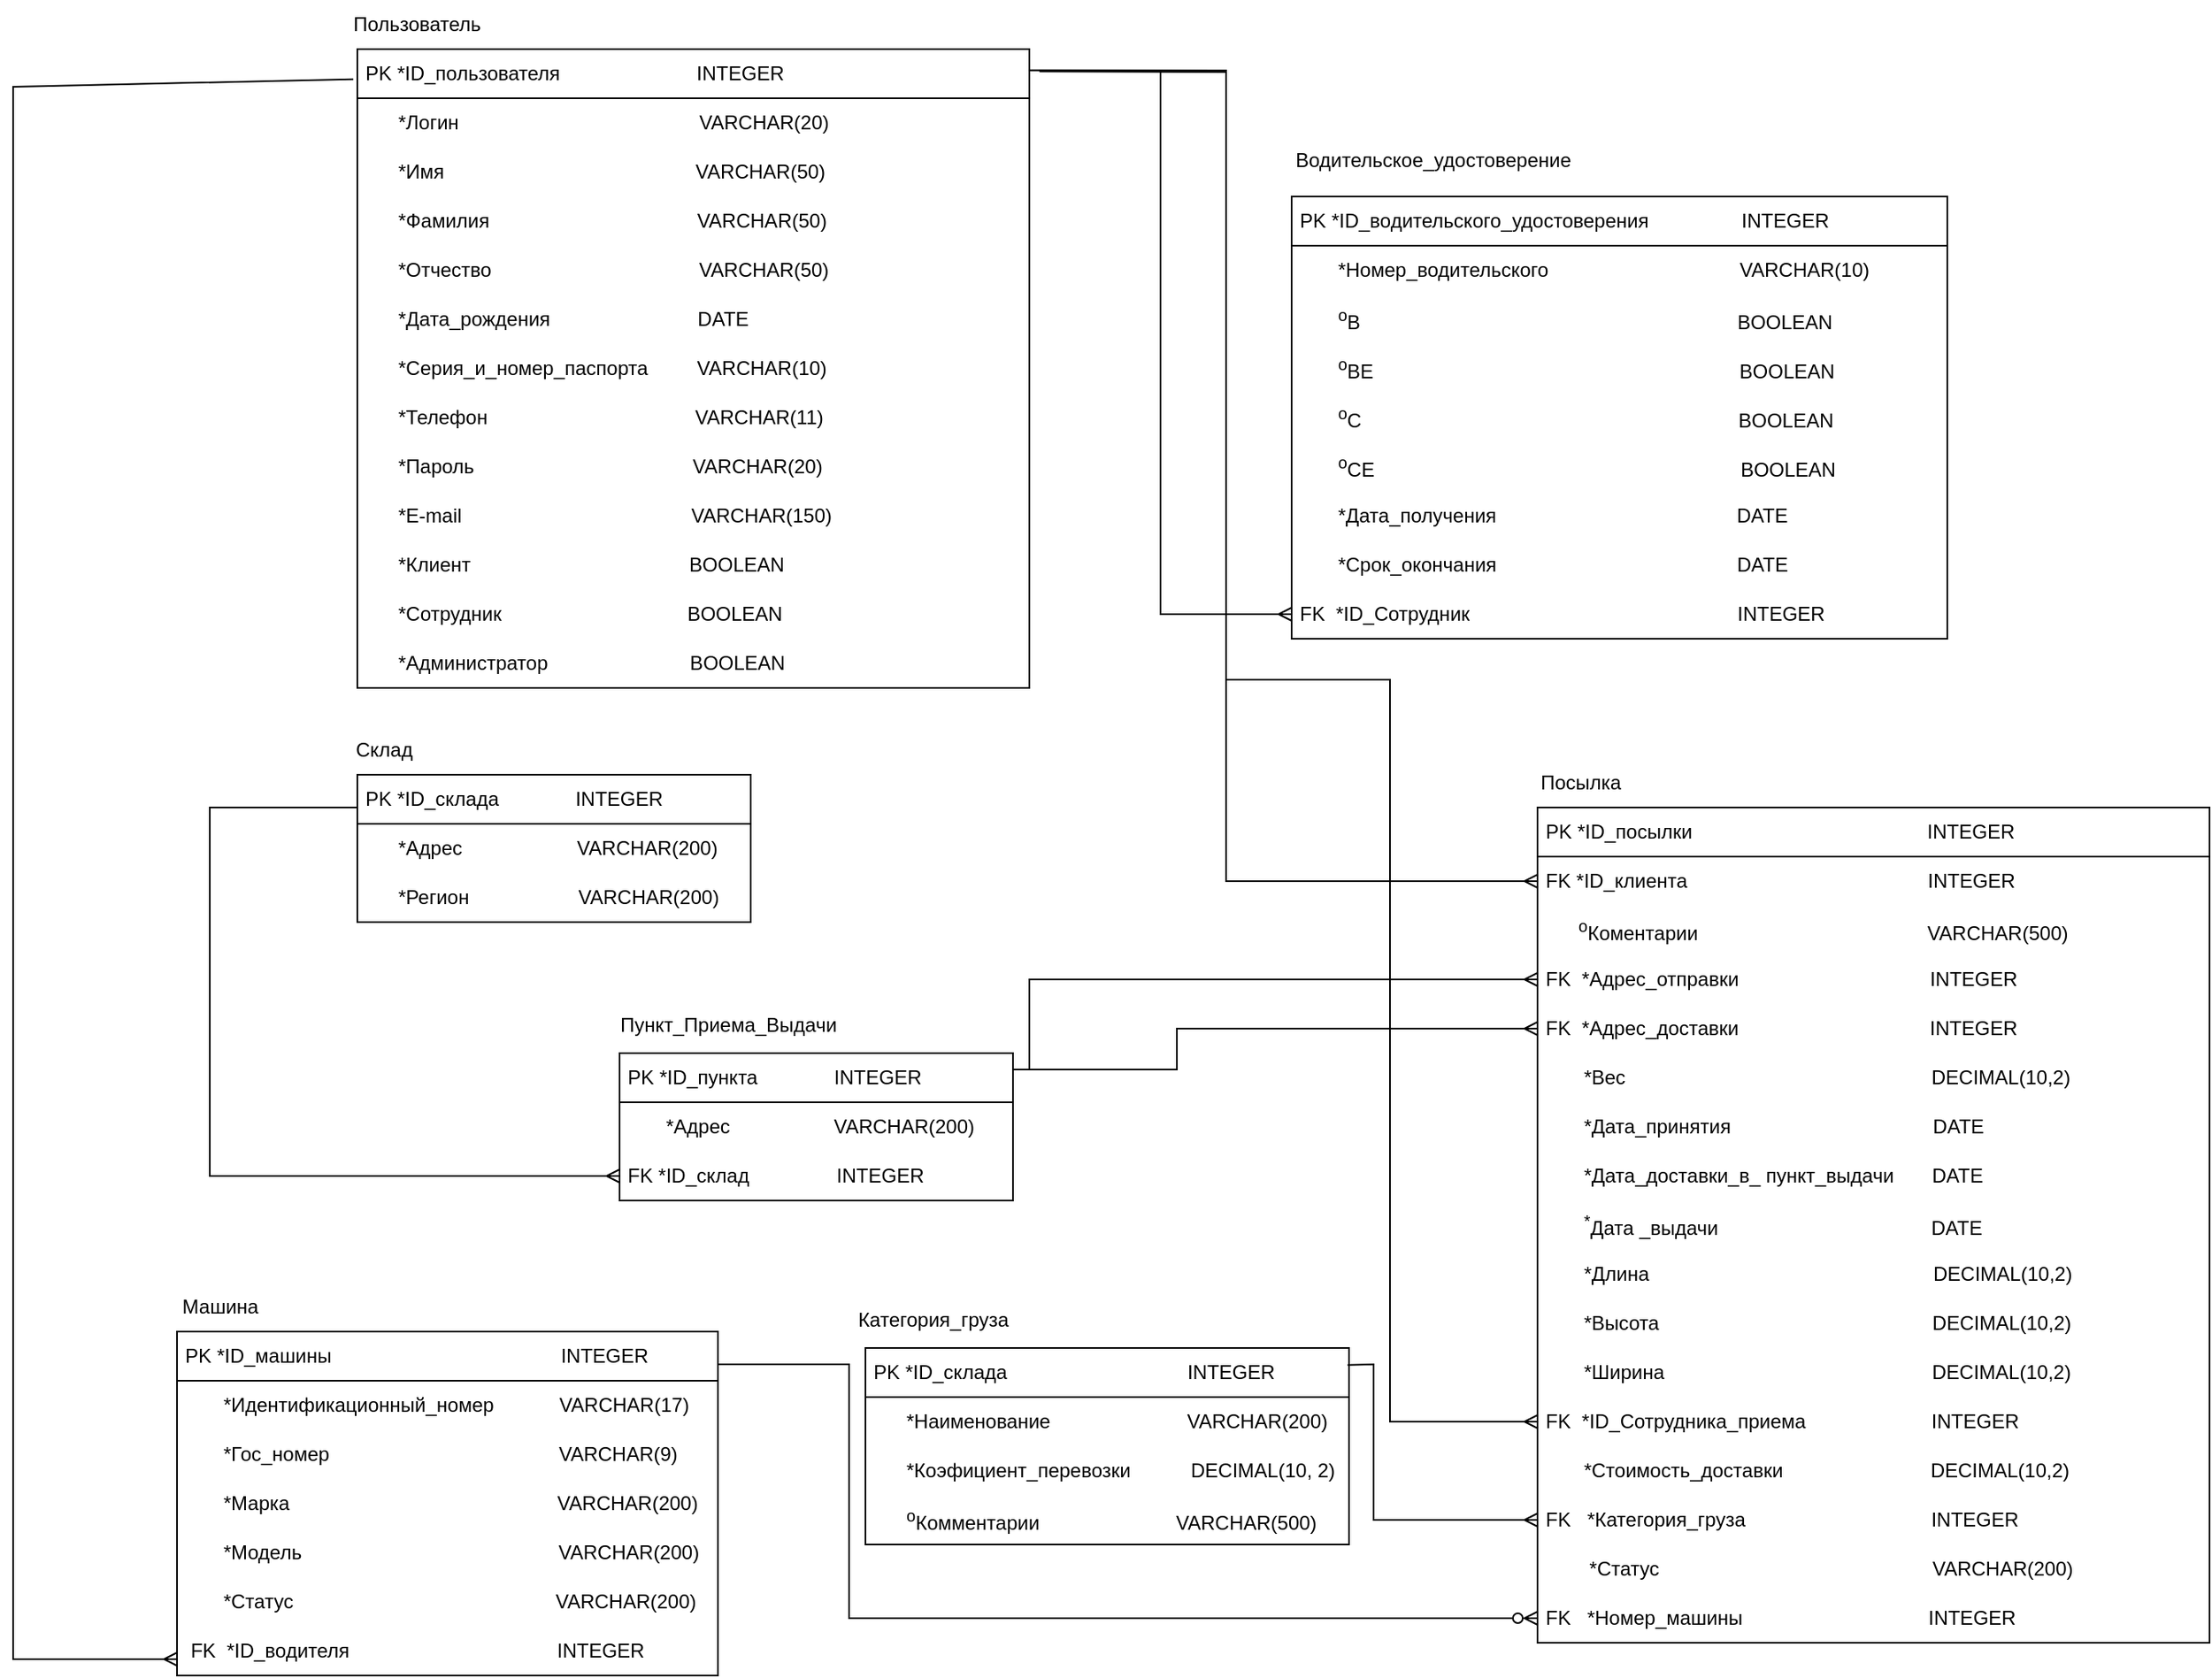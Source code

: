<mxfile version="22.1.2" type="device">
  <diagram name="Page-1" id="1622d65d-c77d-c4b6-e0e7-3c11208c8684">
    <mxGraphModel dx="3378.5" dy="1461" grid="1" gridSize="10" guides="1" tooltips="1" connect="1" arrows="1" fold="1" page="1" pageScale="1.5" pageWidth="1169" pageHeight="826" background="none" math="0" shadow="0">
      <root>
        <mxCell id="0" style=";html=1;" />
        <mxCell id="1" style=";html=1;" parent="0" />
        <mxCell id="q_EN85wIAn1KECgn98tv-4" value="PK *ID_пользователя&amp;nbsp; &amp;nbsp; &amp;nbsp; &amp;nbsp; &amp;nbsp; &amp;nbsp; &amp;nbsp; &amp;nbsp; &amp;nbsp; &amp;nbsp; &amp;nbsp; &amp;nbsp; &amp;nbsp;INTEGER" style="swimlane;fontStyle=0;childLayout=stackLayout;horizontal=1;startSize=30;horizontalStack=0;resizeParent=1;resizeParentMax=0;resizeLast=0;collapsible=1;marginBottom=0;whiteSpace=wrap;html=1;align=left;spacingLeft=3;" parent="1" vertex="1">
          <mxGeometry x="-1310" y="417" width="410" height="390" as="geometry" />
        </mxCell>
        <mxCell id="q_EN85wIAn1KECgn98tv-5" value="&amp;nbsp; &amp;nbsp; &amp;nbsp; *Логин&amp;nbsp; &amp;nbsp; &amp;nbsp; &amp;nbsp; &amp;nbsp; &amp;nbsp; &amp;nbsp; &amp;nbsp; &amp;nbsp; &amp;nbsp; &amp;nbsp; &amp;nbsp; &amp;nbsp; &amp;nbsp; &amp;nbsp; &amp;nbsp; &amp;nbsp; &amp;nbsp; &amp;nbsp; &amp;nbsp; &amp;nbsp; &amp;nbsp; VARCHAR(20)" style="text;strokeColor=none;fillColor=none;align=left;verticalAlign=middle;spacingLeft=3;spacingRight=4;overflow=hidden;points=[[0,0.5],[1,0.5]];portConstraint=eastwest;rotatable=0;whiteSpace=wrap;html=1;" parent="q_EN85wIAn1KECgn98tv-4" vertex="1">
          <mxGeometry y="30" width="410" height="30" as="geometry" />
        </mxCell>
        <mxCell id="q_EN85wIAn1KECgn98tv-78" value="&amp;nbsp; &amp;nbsp; &amp;nbsp; *Имя&amp;nbsp; &amp;nbsp; &amp;nbsp; &amp;nbsp; &amp;nbsp; &amp;nbsp; &amp;nbsp; &amp;nbsp; &amp;nbsp; &amp;nbsp; &amp;nbsp; &amp;nbsp; &amp;nbsp; &amp;nbsp; &amp;nbsp; &amp;nbsp; &amp;nbsp; &amp;nbsp; &amp;nbsp; &amp;nbsp; &amp;nbsp; &amp;nbsp; &amp;nbsp; VARCHAR(50)" style="text;strokeColor=none;fillColor=none;align=left;verticalAlign=middle;spacingLeft=3;spacingRight=4;overflow=hidden;points=[[0,0.5],[1,0.5]];portConstraint=eastwest;rotatable=0;whiteSpace=wrap;html=1;" parent="q_EN85wIAn1KECgn98tv-4" vertex="1">
          <mxGeometry y="60" width="410" height="30" as="geometry" />
        </mxCell>
        <mxCell id="q_EN85wIAn1KECgn98tv-7" value="&amp;nbsp; &amp;nbsp; &amp;nbsp; *Фамилия&amp;nbsp; &amp;nbsp; &amp;nbsp; &amp;nbsp; &amp;nbsp; &amp;nbsp; &amp;nbsp; &amp;nbsp; &amp;nbsp; &amp;nbsp; &amp;nbsp; &amp;nbsp; &amp;nbsp; &amp;nbsp; &amp;nbsp; &amp;nbsp; &amp;nbsp; &amp;nbsp; &amp;nbsp; VARCHAR(50)" style="text;strokeColor=none;fillColor=none;align=left;verticalAlign=middle;spacingLeft=3;spacingRight=4;overflow=hidden;points=[[0,0.5],[1,0.5]];portConstraint=eastwest;rotatable=0;whiteSpace=wrap;html=1;" parent="q_EN85wIAn1KECgn98tv-4" vertex="1">
          <mxGeometry y="90" width="410" height="30" as="geometry" />
        </mxCell>
        <mxCell id="q_EN85wIAn1KECgn98tv-8" value="&amp;nbsp; &amp;nbsp; &amp;nbsp; *Отчество&amp;nbsp; &amp;nbsp; &amp;nbsp; &amp;nbsp; &amp;nbsp; &amp;nbsp; &amp;nbsp; &amp;nbsp; &amp;nbsp; &amp;nbsp; &amp;nbsp; &amp;nbsp; &amp;nbsp; &amp;nbsp; &amp;nbsp; &amp;nbsp; &amp;nbsp; &amp;nbsp; &amp;nbsp; VARCHAR(50)" style="text;strokeColor=none;fillColor=none;align=left;verticalAlign=middle;spacingLeft=3;spacingRight=4;overflow=hidden;points=[[0,0.5],[1,0.5]];portConstraint=eastwest;rotatable=0;whiteSpace=wrap;html=1;" parent="q_EN85wIAn1KECgn98tv-4" vertex="1">
          <mxGeometry y="120" width="410" height="30" as="geometry" />
        </mxCell>
        <mxCell id="q_EN85wIAn1KECgn98tv-9" value="&amp;nbsp; &amp;nbsp; &amp;nbsp; *Дата_рождения&amp;nbsp; &amp;nbsp; &amp;nbsp; &amp;nbsp; &amp;nbsp; &amp;nbsp; &amp;nbsp; &amp;nbsp; &amp;nbsp; &amp;nbsp; &amp;nbsp; &amp;nbsp; &amp;nbsp; &amp;nbsp;DATE" style="text;strokeColor=none;fillColor=none;align=left;verticalAlign=middle;spacingLeft=3;spacingRight=4;overflow=hidden;points=[[0,0.5],[1,0.5]];portConstraint=eastwest;rotatable=0;whiteSpace=wrap;html=1;" parent="q_EN85wIAn1KECgn98tv-4" vertex="1">
          <mxGeometry y="150" width="410" height="30" as="geometry" />
        </mxCell>
        <mxCell id="q_EN85wIAn1KECgn98tv-10" value="&amp;nbsp; &amp;nbsp; &amp;nbsp; *Серия_и_номер_паспорта&amp;nbsp; &amp;nbsp; &amp;nbsp; &amp;nbsp; &amp;nbsp;VARCHAR(10)" style="text;strokeColor=none;fillColor=none;align=left;verticalAlign=middle;spacingLeft=3;spacingRight=4;overflow=hidden;points=[[0,0.5],[1,0.5]];portConstraint=eastwest;rotatable=0;whiteSpace=wrap;html=1;" parent="q_EN85wIAn1KECgn98tv-4" vertex="1">
          <mxGeometry y="180" width="410" height="30" as="geometry" />
        </mxCell>
        <mxCell id="q_EN85wIAn1KECgn98tv-11" value="&amp;nbsp; &amp;nbsp; &amp;nbsp; *Телефон&amp;nbsp; &amp;nbsp; &amp;nbsp; &amp;nbsp; &amp;nbsp; &amp;nbsp; &amp;nbsp; &amp;nbsp; &amp;nbsp; &amp;nbsp; &amp;nbsp; &amp;nbsp; &amp;nbsp; &amp;nbsp; &amp;nbsp; &amp;nbsp; &amp;nbsp; &amp;nbsp; &amp;nbsp; VARCHAR(11)" style="text;strokeColor=none;fillColor=none;align=left;verticalAlign=middle;spacingLeft=3;spacingRight=4;overflow=hidden;points=[[0,0.5],[1,0.5]];portConstraint=eastwest;rotatable=0;whiteSpace=wrap;html=1;" parent="q_EN85wIAn1KECgn98tv-4" vertex="1">
          <mxGeometry y="210" width="410" height="30" as="geometry" />
        </mxCell>
        <mxCell id="q_EN85wIAn1KECgn98tv-79" value="&amp;nbsp; &amp;nbsp; &amp;nbsp; *Пароль&amp;nbsp; &amp;nbsp; &amp;nbsp; &amp;nbsp; &amp;nbsp; &amp;nbsp; &amp;nbsp; &amp;nbsp; &amp;nbsp; &amp;nbsp; &amp;nbsp; &amp;nbsp; &amp;nbsp; &amp;nbsp; &amp;nbsp; &amp;nbsp; &amp;nbsp; &amp;nbsp; &amp;nbsp; &amp;nbsp; VARCHAR(20&lt;span style=&quot;background-color: initial;&quot;&gt;)&lt;/span&gt;" style="text;strokeColor=none;fillColor=none;align=left;verticalAlign=middle;spacingLeft=3;spacingRight=4;overflow=hidden;points=[[0,0.5],[1,0.5]];portConstraint=eastwest;rotatable=0;whiteSpace=wrap;html=1;" parent="q_EN85wIAn1KECgn98tv-4" vertex="1">
          <mxGeometry y="240" width="410" height="30" as="geometry" />
        </mxCell>
        <mxCell id="q_EN85wIAn1KECgn98tv-80" value="&amp;nbsp; &amp;nbsp; &amp;nbsp; *E-mail&amp;nbsp; &amp;nbsp; &amp;nbsp; &amp;nbsp; &amp;nbsp; &amp;nbsp; &amp;nbsp; &amp;nbsp; &amp;nbsp; &amp;nbsp; &amp;nbsp; &amp;nbsp; &amp;nbsp; &amp;nbsp; &amp;nbsp; &amp;nbsp; &amp;nbsp; &amp;nbsp; &amp;nbsp; &amp;nbsp; &amp;nbsp; VARCHAR(150&lt;span style=&quot;background-color: initial;&quot;&gt;)&lt;/span&gt;" style="text;strokeColor=none;fillColor=none;align=left;verticalAlign=middle;spacingLeft=3;spacingRight=4;overflow=hidden;points=[[0,0.5],[1,0.5]];portConstraint=eastwest;rotatable=0;whiteSpace=wrap;html=1;" parent="q_EN85wIAn1KECgn98tv-4" vertex="1">
          <mxGeometry y="270" width="410" height="30" as="geometry" />
        </mxCell>
        <mxCell id="q_EN85wIAn1KECgn98tv-81" value="&amp;nbsp; &amp;nbsp; &amp;nbsp; *Клиент&amp;nbsp; &amp;nbsp; &amp;nbsp; &amp;nbsp; &amp;nbsp; &amp;nbsp; &amp;nbsp; &amp;nbsp; &amp;nbsp; &amp;nbsp; &amp;nbsp; &amp;nbsp; &amp;nbsp; &amp;nbsp; &amp;nbsp; &amp;nbsp; &amp;nbsp; &amp;nbsp; &amp;nbsp; &amp;nbsp; BOOLEAN" style="text;strokeColor=none;fillColor=none;align=left;verticalAlign=middle;spacingLeft=3;spacingRight=4;overflow=hidden;points=[[0,0.5],[1,0.5]];portConstraint=eastwest;rotatable=0;whiteSpace=wrap;html=1;" parent="q_EN85wIAn1KECgn98tv-4" vertex="1">
          <mxGeometry y="300" width="410" height="30" as="geometry" />
        </mxCell>
        <mxCell id="q_EN85wIAn1KECgn98tv-82" value="&amp;nbsp; &amp;nbsp; &amp;nbsp; *Сотрудник&amp;nbsp; &amp;nbsp; &amp;nbsp; &amp;nbsp; &amp;nbsp; &amp;nbsp; &amp;nbsp; &amp;nbsp; &amp;nbsp; &amp;nbsp; &amp;nbsp; &amp;nbsp; &amp;nbsp; &amp;nbsp; &amp;nbsp; &amp;nbsp; &amp;nbsp; BOOLEAN" style="text;strokeColor=none;fillColor=none;align=left;verticalAlign=middle;spacingLeft=3;spacingRight=4;overflow=hidden;points=[[0,0.5],[1,0.5]];portConstraint=eastwest;rotatable=0;whiteSpace=wrap;html=1;" parent="q_EN85wIAn1KECgn98tv-4" vertex="1">
          <mxGeometry y="330" width="410" height="30" as="geometry" />
        </mxCell>
        <mxCell id="q_EN85wIAn1KECgn98tv-84" value="&amp;nbsp; &amp;nbsp; &amp;nbsp; *Администратор&amp;nbsp; &amp;nbsp; &amp;nbsp; &amp;nbsp; &amp;nbsp; &amp;nbsp; &amp;nbsp; &amp;nbsp; &amp;nbsp; &amp;nbsp; &amp;nbsp; &amp;nbsp; &amp;nbsp; BOOLEAN" style="text;strokeColor=none;fillColor=none;align=left;verticalAlign=middle;spacingLeft=3;spacingRight=4;overflow=hidden;points=[[0,0.5],[1,0.5]];portConstraint=eastwest;rotatable=0;whiteSpace=wrap;html=1;" parent="q_EN85wIAn1KECgn98tv-4" vertex="1">
          <mxGeometry y="360" width="410" height="30" as="geometry" />
        </mxCell>
        <mxCell id="q_EN85wIAn1KECgn98tv-6" value="Пользователь" style="text;html=1;strokeColor=none;fillColor=none;align=center;verticalAlign=middle;whiteSpace=wrap;rounded=0;spacingLeft=3;" parent="1" vertex="1">
          <mxGeometry x="-1310" y="387" width="70" height="30" as="geometry" />
        </mxCell>
        <mxCell id="q_EN85wIAn1KECgn98tv-13" value="PK *ID_посылки&amp;nbsp; &amp;nbsp; &amp;nbsp; &amp;nbsp; &amp;nbsp; &amp;nbsp; &amp;nbsp; &amp;nbsp; &amp;nbsp; &amp;nbsp; &amp;nbsp; &amp;nbsp; &amp;nbsp; &amp;nbsp; &amp;nbsp; &amp;nbsp; &amp;nbsp; &amp;nbsp; &amp;nbsp; &amp;nbsp; &amp;nbsp; &amp;nbsp;INTEGER" style="swimlane;fontStyle=0;childLayout=stackLayout;horizontal=1;startSize=30;horizontalStack=0;resizeParent=1;resizeParentMax=0;resizeLast=0;collapsible=1;marginBottom=0;whiteSpace=wrap;html=1;align=left;spacingLeft=3;" parent="1" vertex="1">
          <mxGeometry x="-590" y="880" width="410" height="510" as="geometry" />
        </mxCell>
        <mxCell id="q_EN85wIAn1KECgn98tv-14" value="FK&amp;nbsp;*ID_клиента&amp;nbsp; &amp;nbsp; &amp;nbsp; &amp;nbsp; &amp;nbsp; &amp;nbsp; &amp;nbsp; &amp;nbsp; &amp;nbsp; &amp;nbsp; &amp;nbsp; &amp;nbsp; &amp;nbsp; &amp;nbsp; &amp;nbsp; &amp;nbsp; &amp;nbsp; &amp;nbsp; &amp;nbsp; &amp;nbsp; &amp;nbsp; &amp;nbsp; INTEGER" style="text;strokeColor=none;fillColor=none;align=left;verticalAlign=middle;spacingLeft=3;spacingRight=4;overflow=hidden;points=[[0,0.5],[1,0.5]];portConstraint=eastwest;rotatable=0;whiteSpace=wrap;html=1;" parent="q_EN85wIAn1KECgn98tv-13" vertex="1">
          <mxGeometry y="30" width="410" height="30" as="geometry" />
        </mxCell>
        <mxCell id="q_EN85wIAn1KECgn98tv-15" value="&amp;nbsp; &amp;nbsp; &amp;nbsp; &lt;sup&gt;o&lt;/sup&gt;Коментарии&amp;nbsp; &amp;nbsp; &amp;nbsp; &amp;nbsp; &amp;nbsp; &amp;nbsp; &amp;nbsp; &amp;nbsp; &amp;nbsp; &amp;nbsp; &amp;nbsp; &amp;nbsp; &amp;nbsp; &amp;nbsp; &amp;nbsp; &amp;nbsp; &amp;nbsp; &amp;nbsp; &amp;nbsp; &amp;nbsp; &amp;nbsp; VARCHAR(500)" style="text;strokeColor=none;fillColor=none;align=left;verticalAlign=middle;spacingLeft=3;spacingRight=4;overflow=hidden;points=[[0,0.5],[1,0.5]];portConstraint=eastwest;rotatable=0;whiteSpace=wrap;html=1;" parent="q_EN85wIAn1KECgn98tv-13" vertex="1">
          <mxGeometry y="60" width="410" height="30" as="geometry" />
        </mxCell>
        <mxCell id="q_EN85wIAn1KECgn98tv-16" value="FK&amp;nbsp; *Адрес_отправки&amp;nbsp; &amp;nbsp; &amp;nbsp; &amp;nbsp; &amp;nbsp; &amp;nbsp; &amp;nbsp; &amp;nbsp; &amp;nbsp; &amp;nbsp; &amp;nbsp; &amp;nbsp; &amp;nbsp; &amp;nbsp; &amp;nbsp; &amp;nbsp; &amp;nbsp; &amp;nbsp;INTEGER" style="text;strokeColor=none;fillColor=none;align=left;verticalAlign=middle;spacingLeft=3;spacingRight=4;overflow=hidden;points=[[0,0.5],[1,0.5]];portConstraint=eastwest;rotatable=0;whiteSpace=wrap;html=1;" parent="q_EN85wIAn1KECgn98tv-13" vertex="1">
          <mxGeometry y="90" width="410" height="30" as="geometry" />
        </mxCell>
        <mxCell id="q_EN85wIAn1KECgn98tv-17" value="FK&amp;nbsp; *Адрес_доставки&amp;nbsp; &amp;nbsp; &amp;nbsp; &amp;nbsp; &amp;nbsp; &amp;nbsp; &amp;nbsp; &amp;nbsp; &amp;nbsp; &amp;nbsp; &amp;nbsp; &amp;nbsp; &amp;nbsp; &amp;nbsp; &amp;nbsp; &amp;nbsp; &amp;nbsp; &amp;nbsp;INTEGER" style="text;strokeColor=none;fillColor=none;align=left;verticalAlign=middle;spacingLeft=3;spacingRight=4;overflow=hidden;points=[[0,0.5],[1,0.5]];portConstraint=eastwest;rotatable=0;whiteSpace=wrap;html=1;" parent="q_EN85wIAn1KECgn98tv-13" vertex="1">
          <mxGeometry y="120" width="410" height="30" as="geometry" />
        </mxCell>
        <mxCell id="q_EN85wIAn1KECgn98tv-18" value="&amp;nbsp; &amp;nbsp; &amp;nbsp; &amp;nbsp;*Вес&amp;nbsp; &amp;nbsp; &amp;nbsp; &amp;nbsp; &amp;nbsp; &amp;nbsp; &amp;nbsp; &amp;nbsp; &amp;nbsp; &amp;nbsp; &amp;nbsp; &amp;nbsp; &amp;nbsp; &amp;nbsp; &amp;nbsp; &amp;nbsp; &amp;nbsp; &amp;nbsp; &amp;nbsp; &amp;nbsp; &amp;nbsp; &amp;nbsp; &amp;nbsp; &amp;nbsp; &amp;nbsp; &amp;nbsp; &amp;nbsp; &amp;nbsp; DECIMAL(10,2)" style="text;strokeColor=none;fillColor=none;align=left;verticalAlign=middle;spacingLeft=3;spacingRight=4;overflow=hidden;points=[[0,0.5],[1,0.5]];portConstraint=eastwest;rotatable=0;whiteSpace=wrap;html=1;" parent="q_EN85wIAn1KECgn98tv-13" vertex="1">
          <mxGeometry y="150" width="410" height="30" as="geometry" />
        </mxCell>
        <mxCell id="q_EN85wIAn1KECgn98tv-19" value="&amp;nbsp; &amp;nbsp; &amp;nbsp; &amp;nbsp;*Дата_принятия&amp;nbsp; &amp;nbsp; &amp;nbsp; &amp;nbsp; &amp;nbsp; &amp;nbsp; &amp;nbsp; &amp;nbsp; &amp;nbsp; &amp;nbsp; &amp;nbsp; &amp;nbsp; &amp;nbsp; &amp;nbsp; &amp;nbsp; &amp;nbsp; &amp;nbsp; &amp;nbsp; &amp;nbsp;DATE" style="text;strokeColor=none;fillColor=none;align=left;verticalAlign=middle;spacingLeft=3;spacingRight=4;overflow=hidden;points=[[0,0.5],[1,0.5]];portConstraint=eastwest;rotatable=0;whiteSpace=wrap;html=1;" parent="q_EN85wIAn1KECgn98tv-13" vertex="1">
          <mxGeometry y="180" width="410" height="30" as="geometry" />
        </mxCell>
        <mxCell id="q_EN85wIAn1KECgn98tv-20" value="&amp;nbsp; &amp;nbsp; &amp;nbsp; &amp;nbsp;*Дата_доставки_в_ пункт_выдачи&amp;nbsp; &amp;nbsp; &amp;nbsp; &amp;nbsp;DATE" style="text;strokeColor=none;fillColor=none;align=left;verticalAlign=middle;spacingLeft=3;spacingRight=4;overflow=hidden;points=[[0,0.5],[1,0.5]];portConstraint=eastwest;rotatable=0;whiteSpace=wrap;html=1;" parent="q_EN85wIAn1KECgn98tv-13" vertex="1">
          <mxGeometry y="210" width="410" height="30" as="geometry" />
        </mxCell>
        <mxCell id="q_EN85wIAn1KECgn98tv-22" value="&amp;nbsp; &amp;nbsp; &amp;nbsp; &amp;nbsp;&lt;sup&gt;*&lt;/sup&gt;Дата _выдачи&amp;nbsp; &amp;nbsp; &amp;nbsp; &amp;nbsp; &amp;nbsp; &amp;nbsp; &amp;nbsp; &amp;nbsp; &amp;nbsp; &amp;nbsp; &amp;nbsp; &amp;nbsp; &amp;nbsp; &amp;nbsp; &amp;nbsp; &amp;nbsp; &amp;nbsp; &amp;nbsp; &amp;nbsp; &amp;nbsp;DATE" style="text;strokeColor=none;fillColor=none;align=left;verticalAlign=middle;spacingLeft=3;spacingRight=4;overflow=hidden;points=[[0,0.5],[1,0.5]];portConstraint=eastwest;rotatable=0;whiteSpace=wrap;html=1;" parent="q_EN85wIAn1KECgn98tv-13" vertex="1">
          <mxGeometry y="240" width="410" height="30" as="geometry" />
        </mxCell>
        <mxCell id="q_EN85wIAn1KECgn98tv-23" value="&amp;nbsp; &amp;nbsp; &amp;nbsp; &amp;nbsp;*Длина&amp;nbsp; &amp;nbsp; &amp;nbsp; &amp;nbsp; &amp;nbsp; &amp;nbsp; &amp;nbsp; &amp;nbsp; &amp;nbsp; &amp;nbsp; &amp;nbsp; &amp;nbsp; &amp;nbsp; &amp;nbsp; &amp;nbsp; &amp;nbsp; &amp;nbsp; &amp;nbsp; &amp;nbsp; &amp;nbsp; &amp;nbsp; &amp;nbsp; &amp;nbsp; &amp;nbsp; &amp;nbsp; &amp;nbsp; DECIMAL(10,2)" style="text;strokeColor=none;fillColor=none;align=left;verticalAlign=middle;spacingLeft=3;spacingRight=4;overflow=hidden;points=[[0,0.5],[1,0.5]];portConstraint=eastwest;rotatable=0;whiteSpace=wrap;html=1;" parent="q_EN85wIAn1KECgn98tv-13" vertex="1">
          <mxGeometry y="270" width="410" height="30" as="geometry" />
        </mxCell>
        <mxCell id="q_EN85wIAn1KECgn98tv-24" value="&amp;nbsp; &amp;nbsp; &amp;nbsp; &amp;nbsp;*Высота&amp;nbsp; &amp;nbsp; &amp;nbsp; &amp;nbsp; &amp;nbsp; &amp;nbsp; &amp;nbsp; &amp;nbsp; &amp;nbsp; &amp;nbsp; &amp;nbsp; &amp;nbsp; &amp;nbsp; &amp;nbsp; &amp;nbsp; &amp;nbsp; &amp;nbsp; &amp;nbsp; &amp;nbsp; &amp;nbsp; &amp;nbsp; &amp;nbsp; &amp;nbsp; &amp;nbsp; &amp;nbsp; DECIMAL(10,2)" style="text;strokeColor=none;fillColor=none;align=left;verticalAlign=middle;spacingLeft=3;spacingRight=4;overflow=hidden;points=[[0,0.5],[1,0.5]];portConstraint=eastwest;rotatable=0;whiteSpace=wrap;html=1;" parent="q_EN85wIAn1KECgn98tv-13" vertex="1">
          <mxGeometry y="300" width="410" height="30" as="geometry" />
        </mxCell>
        <mxCell id="q_EN85wIAn1KECgn98tv-27" value="&amp;nbsp; &amp;nbsp; &amp;nbsp; &amp;nbsp;*Ширина&amp;nbsp; &amp;nbsp; &amp;nbsp; &amp;nbsp; &amp;nbsp; &amp;nbsp; &amp;nbsp; &amp;nbsp; &amp;nbsp; &amp;nbsp; &amp;nbsp; &amp;nbsp; &amp;nbsp; &amp;nbsp; &amp;nbsp; &amp;nbsp; &amp;nbsp; &amp;nbsp; &amp;nbsp; &amp;nbsp; &amp;nbsp; &amp;nbsp; &amp;nbsp; &amp;nbsp; &amp;nbsp;DECIMAL(10,2)" style="text;strokeColor=none;fillColor=none;align=left;verticalAlign=middle;spacingLeft=3;spacingRight=4;overflow=hidden;points=[[0,0.5],[1,0.5]];portConstraint=eastwest;rotatable=0;whiteSpace=wrap;html=1;" parent="q_EN85wIAn1KECgn98tv-13" vertex="1">
          <mxGeometry y="330" width="410" height="30" as="geometry" />
        </mxCell>
        <mxCell id="q_EN85wIAn1KECgn98tv-26" value="FK&amp;nbsp; *ID_Сотрудника_приема&amp;nbsp; &amp;nbsp; &amp;nbsp; &amp;nbsp; &amp;nbsp; &amp;nbsp; &amp;nbsp; &amp;nbsp; &amp;nbsp; &amp;nbsp; &amp;nbsp; &amp;nbsp;INTEGER" style="text;strokeColor=none;fillColor=none;align=left;verticalAlign=middle;spacingLeft=3;spacingRight=4;overflow=hidden;points=[[0,0.5],[1,0.5]];portConstraint=eastwest;rotatable=0;whiteSpace=wrap;html=1;" parent="q_EN85wIAn1KECgn98tv-13" vertex="1">
          <mxGeometry y="360" width="410" height="30" as="geometry" />
        </mxCell>
        <mxCell id="q_EN85wIAn1KECgn98tv-25" value="&amp;nbsp; &amp;nbsp; &amp;nbsp; &amp;nbsp;*Стоимость_доставки&amp;nbsp; &amp;nbsp; &amp;nbsp; &amp;nbsp; &amp;nbsp; &amp;nbsp; &amp;nbsp; &amp;nbsp; &amp;nbsp; &amp;nbsp; &amp;nbsp; &amp;nbsp; &amp;nbsp; &amp;nbsp;DECIMAL(10,2)" style="text;strokeColor=none;fillColor=none;align=left;verticalAlign=middle;spacingLeft=3;spacingRight=4;overflow=hidden;points=[[0,0.5],[1,0.5]];portConstraint=eastwest;rotatable=0;whiteSpace=wrap;html=1;" parent="q_EN85wIAn1KECgn98tv-13" vertex="1">
          <mxGeometry y="390" width="410" height="30" as="geometry" />
        </mxCell>
        <mxCell id="q_EN85wIAn1KECgn98tv-28" value="FK&amp;nbsp; &amp;nbsp;*Категория_груза&amp;nbsp; &amp;nbsp; &amp;nbsp; &amp;nbsp; &amp;nbsp; &amp;nbsp; &amp;nbsp; &amp;nbsp; &amp;nbsp; &amp;nbsp; &amp;nbsp; &amp;nbsp; &amp;nbsp; &amp;nbsp; &amp;nbsp; &amp;nbsp; &amp;nbsp; INTEGER" style="text;strokeColor=none;fillColor=none;align=left;verticalAlign=middle;spacingLeft=3;spacingRight=4;overflow=hidden;points=[[0,0.5],[1,0.5]];portConstraint=eastwest;rotatable=0;whiteSpace=wrap;html=1;" parent="q_EN85wIAn1KECgn98tv-13" vertex="1">
          <mxGeometry y="420" width="410" height="30" as="geometry" />
        </mxCell>
        <mxCell id="q_EN85wIAn1KECgn98tv-29" value="&amp;nbsp; &amp;nbsp; &amp;nbsp; &amp;nbsp; *Статус&amp;nbsp; &amp;nbsp; &amp;nbsp; &amp;nbsp; &amp;nbsp; &amp;nbsp; &amp;nbsp; &amp;nbsp; &amp;nbsp; &amp;nbsp; &amp;nbsp; &amp;nbsp; &amp;nbsp; &amp;nbsp; &amp;nbsp; &amp;nbsp; &amp;nbsp; &amp;nbsp; &amp;nbsp; &amp;nbsp; &amp;nbsp; &amp;nbsp; &amp;nbsp; &amp;nbsp; &amp;nbsp; VARCHAR(200)" style="text;strokeColor=none;fillColor=none;align=left;verticalAlign=middle;spacingLeft=3;spacingRight=4;overflow=hidden;points=[[0,0.5],[1,0.5]];portConstraint=eastwest;rotatable=0;whiteSpace=wrap;html=1;" parent="q_EN85wIAn1KECgn98tv-13" vertex="1">
          <mxGeometry y="450" width="410" height="30" as="geometry" />
        </mxCell>
        <mxCell id="q_EN85wIAn1KECgn98tv-30" value="FK&amp;nbsp; &amp;nbsp;*Номер_машины&amp;nbsp; &amp;nbsp; &amp;nbsp; &amp;nbsp; &amp;nbsp; &amp;nbsp; &amp;nbsp; &amp;nbsp; &amp;nbsp; &amp;nbsp; &amp;nbsp; &amp;nbsp; &amp;nbsp; &amp;nbsp; &amp;nbsp; &amp;nbsp; &amp;nbsp; INTEGER" style="text;strokeColor=none;fillColor=none;align=left;verticalAlign=middle;spacingLeft=3;spacingRight=4;overflow=hidden;points=[[0,0.5],[1,0.5]];portConstraint=eastwest;rotatable=0;whiteSpace=wrap;html=1;" parent="q_EN85wIAn1KECgn98tv-13" vertex="1">
          <mxGeometry y="480" width="410" height="30" as="geometry" />
        </mxCell>
        <mxCell id="q_EN85wIAn1KECgn98tv-21" value="Посылка" style="text;html=1;strokeColor=none;fillColor=none;align=center;verticalAlign=middle;whiteSpace=wrap;rounded=0;spacingLeft=3;" parent="1" vertex="1">
          <mxGeometry x="-600" y="850" width="70" height="30" as="geometry" />
        </mxCell>
        <mxCell id="q_EN85wIAn1KECgn98tv-32" value="PK *ID_склада&amp;nbsp; &amp;nbsp; &amp;nbsp; &amp;nbsp; &amp;nbsp; &amp;nbsp; &amp;nbsp; INTEGER" style="swimlane;fontStyle=0;childLayout=stackLayout;horizontal=1;startSize=30;horizontalStack=0;resizeParent=1;resizeParentMax=0;resizeLast=0;collapsible=1;marginBottom=0;whiteSpace=wrap;html=1;align=left;spacingLeft=3;" parent="1" vertex="1">
          <mxGeometry x="-1310" y="860" width="240" height="90" as="geometry" />
        </mxCell>
        <mxCell id="q_EN85wIAn1KECgn98tv-33" value="&amp;nbsp; &amp;nbsp; &amp;nbsp; *Адрес&amp;nbsp; &amp;nbsp; &amp;nbsp; &amp;nbsp; &amp;nbsp; &amp;nbsp; &amp;nbsp; &amp;nbsp; &amp;nbsp; &amp;nbsp; &amp;nbsp;VARCHAR(200)" style="text;strokeColor=none;fillColor=none;align=left;verticalAlign=middle;spacingLeft=3;spacingRight=4;overflow=hidden;points=[[0,0.5],[1,0.5]];portConstraint=eastwest;rotatable=0;whiteSpace=wrap;html=1;" parent="q_EN85wIAn1KECgn98tv-32" vertex="1">
          <mxGeometry y="30" width="240" height="30" as="geometry" />
        </mxCell>
        <mxCell id="q_EN85wIAn1KECgn98tv-34" value="&amp;nbsp; &amp;nbsp; &amp;nbsp; *Регион&amp;nbsp; &amp;nbsp; &amp;nbsp; &amp;nbsp; &amp;nbsp; &amp;nbsp; &amp;nbsp; &amp;nbsp; &amp;nbsp; &amp;nbsp; VARCHAR(200)" style="text;strokeColor=none;fillColor=none;align=left;verticalAlign=middle;spacingLeft=3;spacingRight=4;overflow=hidden;points=[[0,0.5],[1,0.5]];portConstraint=eastwest;rotatable=0;whiteSpace=wrap;html=1;" parent="q_EN85wIAn1KECgn98tv-32" vertex="1">
          <mxGeometry y="60" width="240" height="30" as="geometry" />
        </mxCell>
        <mxCell id="q_EN85wIAn1KECgn98tv-40" value="Склад" style="text;html=1;strokeColor=none;fillColor=none;align=center;verticalAlign=middle;whiteSpace=wrap;rounded=0;spacingLeft=3;" parent="1" vertex="1">
          <mxGeometry x="-1330" y="830" width="70" height="30" as="geometry" />
        </mxCell>
        <mxCell id="q_EN85wIAn1KECgn98tv-45" value="PK *ID_склада&amp;nbsp; &amp;nbsp; &amp;nbsp; &amp;nbsp; &amp;nbsp; &amp;nbsp; &amp;nbsp; &amp;nbsp; &amp;nbsp; &amp;nbsp; &amp;nbsp; &amp;nbsp; &amp;nbsp; &amp;nbsp; &amp;nbsp; &amp;nbsp; &amp;nbsp;INTEGER" style="swimlane;fontStyle=0;childLayout=stackLayout;horizontal=1;startSize=30;horizontalStack=0;resizeParent=1;resizeParentMax=0;resizeLast=0;collapsible=1;marginBottom=0;whiteSpace=wrap;html=1;align=left;spacingLeft=3;" parent="1" vertex="1">
          <mxGeometry x="-1000" y="1210" width="295" height="120" as="geometry" />
        </mxCell>
        <mxCell id="q_EN85wIAn1KECgn98tv-46" value="&amp;nbsp; &amp;nbsp; &amp;nbsp; *Наименование&amp;nbsp; &amp;nbsp; &amp;nbsp; &amp;nbsp; &amp;nbsp; &amp;nbsp; &amp;nbsp; &amp;nbsp; &amp;nbsp; &amp;nbsp; &amp;nbsp; &amp;nbsp; &amp;nbsp;VARCHAR(200)" style="text;strokeColor=none;fillColor=none;align=left;verticalAlign=middle;spacingLeft=3;spacingRight=4;overflow=hidden;points=[[0,0.5],[1,0.5]];portConstraint=eastwest;rotatable=0;whiteSpace=wrap;html=1;" parent="q_EN85wIAn1KECgn98tv-45" vertex="1">
          <mxGeometry y="30" width="295" height="30" as="geometry" />
        </mxCell>
        <mxCell id="q_EN85wIAn1KECgn98tv-47" value="&amp;nbsp; &amp;nbsp; &amp;nbsp; *Коэфициент_перевозки&amp;nbsp; &amp;nbsp; &amp;nbsp; &amp;nbsp; &amp;nbsp; &amp;nbsp;DECIMAL(10, 2)" style="text;strokeColor=none;fillColor=none;align=left;verticalAlign=middle;spacingLeft=3;spacingRight=4;overflow=hidden;points=[[0,0.5],[1,0.5]];portConstraint=eastwest;rotatable=0;whiteSpace=wrap;html=1;" parent="q_EN85wIAn1KECgn98tv-45" vertex="1">
          <mxGeometry y="60" width="295" height="30" as="geometry" />
        </mxCell>
        <mxCell id="q_EN85wIAn1KECgn98tv-49" value="&amp;nbsp; &amp;nbsp; &amp;nbsp; &lt;sup&gt;o&lt;/sup&gt;Комментарии&amp;nbsp; &amp;nbsp; &amp;nbsp; &amp;nbsp; &amp;nbsp; &amp;nbsp; &amp;nbsp; &amp;nbsp; &amp;nbsp; &amp;nbsp; &amp;nbsp; &amp;nbsp; &amp;nbsp;VARCHAR(500)" style="text;strokeColor=none;fillColor=none;align=left;verticalAlign=middle;spacingLeft=3;spacingRight=4;overflow=hidden;points=[[0,0.5],[1,0.5]];portConstraint=eastwest;rotatable=0;whiteSpace=wrap;html=1;" parent="q_EN85wIAn1KECgn98tv-45" vertex="1">
          <mxGeometry y="90" width="295" height="30" as="geometry" />
        </mxCell>
        <mxCell id="q_EN85wIAn1KECgn98tv-48" value="&lt;br style=&quot;border-color: var(--border-color);&quot;&gt;Категория_груза" style="text;html=1;strokeColor=none;fillColor=none;align=center;verticalAlign=middle;whiteSpace=wrap;rounded=0;spacingLeft=3;" parent="1" vertex="1">
          <mxGeometry x="-995" y="1170" width="70" height="30" as="geometry" />
        </mxCell>
        <mxCell id="q_EN85wIAn1KECgn98tv-50" value="PK *ID_пункта&amp;nbsp; &amp;nbsp; &amp;nbsp; &amp;nbsp; &amp;nbsp; &amp;nbsp; &amp;nbsp; INTEGER" style="swimlane;fontStyle=0;childLayout=stackLayout;horizontal=1;startSize=30;horizontalStack=0;resizeParent=1;resizeParentMax=0;resizeLast=0;collapsible=1;marginBottom=0;whiteSpace=wrap;html=1;align=left;spacingLeft=3;" parent="1" vertex="1">
          <mxGeometry x="-1150" y="1030" width="240" height="90" as="geometry" />
        </mxCell>
        <mxCell id="q_EN85wIAn1KECgn98tv-51" value="&amp;nbsp; &amp;nbsp; &amp;nbsp; &amp;nbsp;*Адрес&amp;nbsp; &amp;nbsp; &amp;nbsp; &amp;nbsp; &amp;nbsp; &amp;nbsp; &amp;nbsp; &amp;nbsp; &amp;nbsp; &amp;nbsp;VARCHAR(200)" style="text;strokeColor=none;fillColor=none;align=left;verticalAlign=middle;spacingLeft=3;spacingRight=4;overflow=hidden;points=[[0,0.5],[1,0.5]];portConstraint=eastwest;rotatable=0;whiteSpace=wrap;html=1;" parent="q_EN85wIAn1KECgn98tv-50" vertex="1">
          <mxGeometry y="30" width="240" height="30" as="geometry" />
        </mxCell>
        <mxCell id="q_EN85wIAn1KECgn98tv-52" value="FK *ID_склад&amp;nbsp; &amp;nbsp; &amp;nbsp; &amp;nbsp; &amp;nbsp; &amp;nbsp; &amp;nbsp; &amp;nbsp; INTEGER" style="text;strokeColor=none;fillColor=none;align=left;verticalAlign=middle;spacingLeft=3;spacingRight=4;overflow=hidden;points=[[0,0.5],[1,0.5]];portConstraint=eastwest;rotatable=0;whiteSpace=wrap;html=1;" parent="q_EN85wIAn1KECgn98tv-50" vertex="1">
          <mxGeometry y="60" width="240" height="30" as="geometry" />
        </mxCell>
        <mxCell id="q_EN85wIAn1KECgn98tv-53" value="&lt;br style=&quot;border-color: var(--border-color);&quot;&gt;Пункт_Приема_Выдачи" style="text;html=1;strokeColor=none;fillColor=none;align=center;verticalAlign=middle;whiteSpace=wrap;rounded=0;spacingLeft=3;" parent="1" vertex="1">
          <mxGeometry x="-1120" y="990" width="70" height="30" as="geometry" />
        </mxCell>
        <mxCell id="q_EN85wIAn1KECgn98tv-57" value="PK *ID_машины&amp;nbsp; &amp;nbsp; &amp;nbsp; &amp;nbsp; &amp;nbsp; &amp;nbsp; &amp;nbsp; &amp;nbsp; &amp;nbsp; &amp;nbsp; &amp;nbsp; &amp;nbsp; &amp;nbsp; &amp;nbsp; &amp;nbsp; &amp;nbsp; &amp;nbsp; &amp;nbsp; &amp;nbsp; &amp;nbsp; &amp;nbsp; INTEGER" style="swimlane;fontStyle=0;childLayout=stackLayout;horizontal=1;startSize=30;horizontalStack=0;resizeParent=1;resizeParentMax=0;resizeLast=0;collapsible=1;marginBottom=0;whiteSpace=wrap;html=1;align=left;spacingLeft=3;" parent="1" vertex="1">
          <mxGeometry x="-1420" y="1200" width="330" height="210" as="geometry" />
        </mxCell>
        <mxCell id="q_EN85wIAn1KECgn98tv-58" value="&amp;nbsp; &amp;nbsp; &amp;nbsp; &amp;nbsp;*Идентификационный_номер&amp;nbsp; &amp;nbsp; &amp;nbsp; &amp;nbsp; &amp;nbsp; &amp;nbsp; VARCHAR(17)" style="text;strokeColor=none;fillColor=none;align=left;verticalAlign=middle;spacingLeft=3;spacingRight=4;overflow=hidden;points=[[0,0.5],[1,0.5]];portConstraint=eastwest;rotatable=0;whiteSpace=wrap;html=1;" parent="q_EN85wIAn1KECgn98tv-57" vertex="1">
          <mxGeometry y="30" width="330" height="30" as="geometry" />
        </mxCell>
        <mxCell id="q_EN85wIAn1KECgn98tv-59" value="&amp;nbsp; &amp;nbsp; &amp;nbsp; &amp;nbsp;*Гос_номер&amp;nbsp; &amp;nbsp; &amp;nbsp; &amp;nbsp; &amp;nbsp; &amp;nbsp; &amp;nbsp; &amp;nbsp; &amp;nbsp; &amp;nbsp; &amp;nbsp; &amp;nbsp; &amp;nbsp; &amp;nbsp; &amp;nbsp; &amp;nbsp; &amp;nbsp; &amp;nbsp; &amp;nbsp; &amp;nbsp; &amp;nbsp; VARCHAR(9)" style="text;strokeColor=none;fillColor=none;align=left;verticalAlign=middle;spacingLeft=3;spacingRight=4;overflow=hidden;points=[[0,0.5],[1,0.5]];portConstraint=eastwest;rotatable=0;whiteSpace=wrap;html=1;" parent="q_EN85wIAn1KECgn98tv-57" vertex="1">
          <mxGeometry y="60" width="330" height="30" as="geometry" />
        </mxCell>
        <mxCell id="q_EN85wIAn1KECgn98tv-61" value="&amp;nbsp; &amp;nbsp; &amp;nbsp; &amp;nbsp;*Марка&amp;nbsp; &amp;nbsp; &amp;nbsp; &amp;nbsp; &amp;nbsp; &amp;nbsp; &amp;nbsp; &amp;nbsp; &amp;nbsp; &amp;nbsp; &amp;nbsp; &amp;nbsp; &amp;nbsp; &amp;nbsp; &amp;nbsp; &amp;nbsp; &amp;nbsp; &amp;nbsp; &amp;nbsp; &amp;nbsp; &amp;nbsp; &amp;nbsp; &amp;nbsp; &amp;nbsp; &amp;nbsp;VARCHAR(200)" style="text;strokeColor=none;fillColor=none;align=left;verticalAlign=middle;spacingLeft=3;spacingRight=4;overflow=hidden;points=[[0,0.5],[1,0.5]];portConstraint=eastwest;rotatable=0;whiteSpace=wrap;html=1;" parent="q_EN85wIAn1KECgn98tv-57" vertex="1">
          <mxGeometry y="90" width="330" height="30" as="geometry" />
        </mxCell>
        <mxCell id="q_EN85wIAn1KECgn98tv-62" value="&amp;nbsp; &amp;nbsp; &amp;nbsp; &amp;nbsp;*Модель&amp;nbsp; &amp;nbsp; &amp;nbsp; &amp;nbsp; &amp;nbsp; &amp;nbsp; &amp;nbsp; &amp;nbsp; &amp;nbsp; &amp;nbsp; &amp;nbsp; &amp;nbsp; &amp;nbsp; &amp;nbsp; &amp;nbsp; &amp;nbsp; &amp;nbsp; &amp;nbsp; &amp;nbsp; &amp;nbsp; &amp;nbsp; &amp;nbsp; &amp;nbsp; &amp;nbsp;VARCHAR(200)" style="text;strokeColor=none;fillColor=none;align=left;verticalAlign=middle;spacingLeft=3;spacingRight=4;overflow=hidden;points=[[0,0.5],[1,0.5]];portConstraint=eastwest;rotatable=0;whiteSpace=wrap;html=1;" parent="q_EN85wIAn1KECgn98tv-57" vertex="1">
          <mxGeometry y="120" width="330" height="30" as="geometry" />
        </mxCell>
        <mxCell id="q_EN85wIAn1KECgn98tv-63" value="&amp;nbsp; &amp;nbsp; &amp;nbsp; &amp;nbsp;*Статус&amp;nbsp; &amp;nbsp; &amp;nbsp; &amp;nbsp; &amp;nbsp; &amp;nbsp; &amp;nbsp; &amp;nbsp; &amp;nbsp; &amp;nbsp; &amp;nbsp; &amp;nbsp; &amp;nbsp; &amp;nbsp; &amp;nbsp; &amp;nbsp; &amp;nbsp; &amp;nbsp; &amp;nbsp; &amp;nbsp; &amp;nbsp; &amp;nbsp; &amp;nbsp; &amp;nbsp; VARCHAR(200)" style="text;strokeColor=none;fillColor=none;align=left;verticalAlign=middle;spacingLeft=3;spacingRight=4;overflow=hidden;points=[[0,0.5],[1,0.5]];portConstraint=eastwest;rotatable=0;whiteSpace=wrap;html=1;" parent="q_EN85wIAn1KECgn98tv-57" vertex="1">
          <mxGeometry y="150" width="330" height="30" as="geometry" />
        </mxCell>
        <mxCell id="q_EN85wIAn1KECgn98tv-64" value="&amp;nbsp;FK&amp;nbsp; *ID_водителя&amp;nbsp; &amp;nbsp; &amp;nbsp; &amp;nbsp; &amp;nbsp; &amp;nbsp; &amp;nbsp; &amp;nbsp; &amp;nbsp; &amp;nbsp; &amp;nbsp; &amp;nbsp; &amp;nbsp; &amp;nbsp; &amp;nbsp; &amp;nbsp; &amp;nbsp; &amp;nbsp; &amp;nbsp; INTEGER" style="text;strokeColor=none;fillColor=none;align=left;verticalAlign=middle;spacingLeft=3;spacingRight=4;overflow=hidden;points=[[0,0.5],[1,0.5]];portConstraint=eastwest;rotatable=0;whiteSpace=wrap;html=1;" parent="q_EN85wIAn1KECgn98tv-57" vertex="1">
          <mxGeometry y="180" width="330" height="30" as="geometry" />
        </mxCell>
        <mxCell id="q_EN85wIAn1KECgn98tv-60" value="Машина" style="text;html=1;strokeColor=none;fillColor=none;align=center;verticalAlign=middle;whiteSpace=wrap;rounded=0;spacingLeft=3;" parent="1" vertex="1">
          <mxGeometry x="-1430" y="1170" width="70" height="30" as="geometry" />
        </mxCell>
        <mxCell id="q_EN85wIAn1KECgn98tv-65" value="PK *ID_водительского_удостоверения&amp;nbsp; &amp;nbsp; &amp;nbsp; &amp;nbsp; &amp;nbsp; &amp;nbsp; &amp;nbsp; &amp;nbsp; &amp;nbsp;INTEGER" style="swimlane;fontStyle=0;childLayout=stackLayout;horizontal=1;startSize=30;horizontalStack=0;resizeParent=1;resizeParentMax=0;resizeLast=0;collapsible=1;marginBottom=0;whiteSpace=wrap;html=1;align=left;spacingLeft=3;" parent="1" vertex="1">
          <mxGeometry x="-740" y="507" width="400" height="270" as="geometry" />
        </mxCell>
        <mxCell id="q_EN85wIAn1KECgn98tv-66" value="&amp;nbsp; &amp;nbsp; &amp;nbsp; &amp;nbsp;*Номер_водительского&amp;nbsp; &amp;nbsp; &amp;nbsp; &amp;nbsp; &amp;nbsp; &amp;nbsp; &amp;nbsp; &amp;nbsp; &amp;nbsp; &amp;nbsp; &amp;nbsp; &amp;nbsp; &amp;nbsp; &amp;nbsp; &amp;nbsp; &amp;nbsp; &amp;nbsp; &amp;nbsp;VARCHAR(10)" style="text;strokeColor=none;fillColor=none;align=left;verticalAlign=middle;spacingLeft=3;spacingRight=4;overflow=hidden;points=[[0,0.5],[1,0.5]];portConstraint=eastwest;rotatable=0;whiteSpace=wrap;html=1;" parent="q_EN85wIAn1KECgn98tv-65" vertex="1">
          <mxGeometry y="30" width="400" height="30" as="geometry" />
        </mxCell>
        <mxCell id="q_EN85wIAn1KECgn98tv-67" value="&amp;nbsp; &amp;nbsp; &amp;nbsp; &amp;nbsp;&lt;sup&gt;o&lt;/sup&gt;B&amp;nbsp; &amp;nbsp; &amp;nbsp; &amp;nbsp; &amp;nbsp; &amp;nbsp; &amp;nbsp; &amp;nbsp; &amp;nbsp; &amp;nbsp; &amp;nbsp; &amp;nbsp; &amp;nbsp; &amp;nbsp; &amp;nbsp; &amp;nbsp; &amp;nbsp; &amp;nbsp; &amp;nbsp; &amp;nbsp; &amp;nbsp; &amp;nbsp; &amp;nbsp; &amp;nbsp; &amp;nbsp; &amp;nbsp; &amp;nbsp; &amp;nbsp; &amp;nbsp; &amp;nbsp; &amp;nbsp; &amp;nbsp; &amp;nbsp; &amp;nbsp; &amp;nbsp;BOOLEAN" style="text;strokeColor=none;fillColor=none;align=left;verticalAlign=middle;spacingLeft=3;spacingRight=4;overflow=hidden;points=[[0,0.5],[1,0.5]];portConstraint=eastwest;rotatable=0;whiteSpace=wrap;html=1;" parent="q_EN85wIAn1KECgn98tv-65" vertex="1">
          <mxGeometry y="60" width="400" height="30" as="geometry" />
        </mxCell>
        <mxCell id="q_EN85wIAn1KECgn98tv-68" value="&amp;nbsp; &amp;nbsp; &amp;nbsp; &amp;nbsp;&lt;sup&gt;o&lt;/sup&gt;BE&amp;nbsp; &amp;nbsp; &amp;nbsp; &amp;nbsp; &amp;nbsp; &amp;nbsp; &amp;nbsp; &amp;nbsp; &amp;nbsp; &amp;nbsp; &amp;nbsp; &amp;nbsp; &amp;nbsp; &amp;nbsp; &amp;nbsp; &amp;nbsp; &amp;nbsp; &amp;nbsp; &amp;nbsp; &amp;nbsp; &amp;nbsp; &amp;nbsp; &amp;nbsp; &amp;nbsp; &amp;nbsp; &amp;nbsp; &amp;nbsp; &amp;nbsp; &amp;nbsp; &amp;nbsp; &amp;nbsp; &amp;nbsp; &amp;nbsp; &amp;nbsp;BOOLEAN" style="text;strokeColor=none;fillColor=none;align=left;verticalAlign=middle;spacingLeft=3;spacingRight=4;overflow=hidden;points=[[0,0.5],[1,0.5]];portConstraint=eastwest;rotatable=0;whiteSpace=wrap;html=1;" parent="q_EN85wIAn1KECgn98tv-65" vertex="1">
          <mxGeometry y="90" width="400" height="30" as="geometry" />
        </mxCell>
        <mxCell id="q_EN85wIAn1KECgn98tv-69" value="&amp;nbsp; &amp;nbsp; &amp;nbsp; &amp;nbsp;&lt;sup&gt;o&lt;/sup&gt;C&amp;nbsp; &amp;nbsp; &amp;nbsp; &amp;nbsp; &amp;nbsp; &amp;nbsp; &amp;nbsp; &amp;nbsp; &amp;nbsp; &amp;nbsp; &amp;nbsp; &amp;nbsp; &amp;nbsp; &amp;nbsp; &amp;nbsp; &amp;nbsp; &amp;nbsp; &amp;nbsp; &amp;nbsp; &amp;nbsp; &amp;nbsp; &amp;nbsp; &amp;nbsp; &amp;nbsp; &amp;nbsp; &amp;nbsp; &amp;nbsp; &amp;nbsp; &amp;nbsp; &amp;nbsp; &amp;nbsp; &amp;nbsp; &amp;nbsp; &amp;nbsp; &amp;nbsp;BOOLEAN" style="text;strokeColor=none;fillColor=none;align=left;verticalAlign=middle;spacingLeft=3;spacingRight=4;overflow=hidden;points=[[0,0.5],[1,0.5]];portConstraint=eastwest;rotatable=0;whiteSpace=wrap;html=1;" parent="q_EN85wIAn1KECgn98tv-65" vertex="1">
          <mxGeometry y="120" width="400" height="30" as="geometry" />
        </mxCell>
        <mxCell id="q_EN85wIAn1KECgn98tv-70" value="&amp;nbsp; &amp;nbsp; &amp;nbsp; &amp;nbsp;&lt;sup&gt;o&lt;/sup&gt;CE&amp;nbsp; &amp;nbsp; &amp;nbsp; &amp;nbsp; &amp;nbsp; &amp;nbsp; &amp;nbsp; &amp;nbsp; &amp;nbsp; &amp;nbsp; &amp;nbsp; &amp;nbsp; &amp;nbsp; &amp;nbsp; &amp;nbsp; &amp;nbsp; &amp;nbsp; &amp;nbsp; &amp;nbsp; &amp;nbsp; &amp;nbsp; &amp;nbsp; &amp;nbsp; &amp;nbsp; &amp;nbsp; &amp;nbsp; &amp;nbsp; &amp;nbsp; &amp;nbsp; &amp;nbsp; &amp;nbsp; &amp;nbsp; &amp;nbsp; &amp;nbsp;BOOLEAN" style="text;strokeColor=none;fillColor=none;align=left;verticalAlign=middle;spacingLeft=3;spacingRight=4;overflow=hidden;points=[[0,0.5],[1,0.5]];portConstraint=eastwest;rotatable=0;whiteSpace=wrap;html=1;" parent="q_EN85wIAn1KECgn98tv-65" vertex="1">
          <mxGeometry y="150" width="400" height="30" as="geometry" />
        </mxCell>
        <mxCell id="q_EN85wIAn1KECgn98tv-71" value="&lt;font style=&quot;font-size: 12px;&quot;&gt;&amp;nbsp; &amp;nbsp; &amp;nbsp; &amp;nbsp;*Дата_получения&amp;nbsp; &amp;nbsp; &amp;nbsp; &amp;nbsp; &amp;nbsp; &amp;nbsp; &amp;nbsp; &amp;nbsp; &amp;nbsp; &amp;nbsp; &amp;nbsp; &amp;nbsp; &amp;nbsp; &amp;nbsp; &amp;nbsp; &amp;nbsp; &amp;nbsp; &amp;nbsp; &amp;nbsp; &amp;nbsp; &amp;nbsp; &amp;nbsp; DATE&lt;/font&gt;" style="text;strokeColor=none;fillColor=none;align=left;verticalAlign=middle;spacingLeft=3;spacingRight=4;overflow=hidden;points=[[0,0.5],[1,0.5]];portConstraint=eastwest;rotatable=0;whiteSpace=wrap;html=1;" parent="q_EN85wIAn1KECgn98tv-65" vertex="1">
          <mxGeometry y="180" width="400" height="30" as="geometry" />
        </mxCell>
        <mxCell id="q_EN85wIAn1KECgn98tv-74" value="&lt;font style=&quot;font-size: 12px;&quot;&gt;&amp;nbsp; &amp;nbsp; &amp;nbsp; &amp;nbsp;*Срок_окончания&amp;nbsp; &amp;nbsp; &amp;nbsp; &amp;nbsp; &amp;nbsp; &amp;nbsp; &amp;nbsp; &amp;nbsp; &amp;nbsp; &amp;nbsp; &amp;nbsp; &amp;nbsp; &amp;nbsp; &amp;nbsp; &amp;nbsp; &amp;nbsp; &amp;nbsp; &amp;nbsp; &amp;nbsp; &amp;nbsp; &amp;nbsp; &amp;nbsp;&amp;nbsp;&lt;/font&gt;DATE" style="text;strokeColor=none;fillColor=none;align=left;verticalAlign=middle;spacingLeft=3;spacingRight=4;overflow=hidden;points=[[0,0.5],[1,0.5]];portConstraint=eastwest;rotatable=0;whiteSpace=wrap;html=1;" parent="q_EN85wIAn1KECgn98tv-65" vertex="1">
          <mxGeometry y="210" width="400" height="30" as="geometry" />
        </mxCell>
        <mxCell id="q_EN85wIAn1KECgn98tv-73" value="FK&amp;nbsp; *ID_Сотрудник&amp;nbsp; &amp;nbsp; &amp;nbsp; &amp;nbsp; &amp;nbsp; &amp;nbsp; &amp;nbsp; &amp;nbsp; &amp;nbsp; &amp;nbsp; &amp;nbsp; &amp;nbsp; &amp;nbsp; &amp;nbsp; &amp;nbsp; &amp;nbsp; &amp;nbsp; &amp;nbsp; &amp;nbsp; &amp;nbsp; &amp;nbsp; &amp;nbsp; &amp;nbsp; &amp;nbsp; &amp;nbsp;INTEGER" style="text;strokeColor=none;fillColor=none;align=left;verticalAlign=middle;spacingLeft=3;spacingRight=4;overflow=hidden;points=[[0,0.5],[1,0.5]];portConstraint=eastwest;rotatable=0;whiteSpace=wrap;html=1;" parent="q_EN85wIAn1KECgn98tv-65" vertex="1">
          <mxGeometry y="240" width="400" height="30" as="geometry" />
        </mxCell>
        <mxCell id="q_EN85wIAn1KECgn98tv-72" value="&lt;br style=&quot;border-color: var(--border-color);&quot;&gt;Водительское_удостоверение" style="text;html=1;strokeColor=none;fillColor=none;align=center;verticalAlign=middle;whiteSpace=wrap;rounded=0;spacingLeft=3;" parent="1" vertex="1">
          <mxGeometry x="-690" y="462" width="70" height="30" as="geometry" />
        </mxCell>
        <mxCell id="q_EN85wIAn1KECgn98tv-85" value="" style="endArrow=ERmany;html=1;rounded=0;entryX=0;entryY=0.5;entryDx=0;entryDy=0;endFill=0;" parent="1" target="q_EN85wIAn1KECgn98tv-73" edge="1">
          <mxGeometry width="50" height="50" relative="1" as="geometry">
            <mxPoint x="-900" y="430" as="sourcePoint" />
            <mxPoint x="-730" y="700" as="targetPoint" />
            <Array as="points">
              <mxPoint x="-820" y="430" />
              <mxPoint x="-820" y="762" />
            </Array>
          </mxGeometry>
        </mxCell>
        <mxCell id="q_EN85wIAn1KECgn98tv-86" value="" style="endArrow=ERmany;html=1;rounded=0;endFill=0;exitX=-0.006;exitY=0.047;exitDx=0;exitDy=0;exitPerimeter=0;" parent="1" source="q_EN85wIAn1KECgn98tv-4" edge="1">
          <mxGeometry width="50" height="50" relative="1" as="geometry">
            <mxPoint x="-890" y="440" as="sourcePoint" />
            <mxPoint x="-1420" y="1400" as="targetPoint" />
            <Array as="points">
              <mxPoint x="-1520" y="440" />
              <mxPoint x="-1520" y="1120" />
              <mxPoint x="-1520" y="1400" />
            </Array>
          </mxGeometry>
        </mxCell>
        <mxCell id="q_EN85wIAn1KECgn98tv-87" value="" style="endArrow=ERmany;html=1;rounded=0;entryX=0;entryY=0.5;entryDx=0;entryDy=0;endFill=0;" parent="1" target="q_EN85wIAn1KECgn98tv-52" edge="1">
          <mxGeometry width="50" height="50" relative="1" as="geometry">
            <mxPoint x="-1310" y="880" as="sourcePoint" />
            <mxPoint x="-720" y="782" as="targetPoint" />
            <Array as="points">
              <mxPoint x="-1400" y="880" />
              <mxPoint x="-1400" y="990" />
              <mxPoint x="-1400" y="1080" />
              <mxPoint x="-1400" y="1105" />
            </Array>
          </mxGeometry>
        </mxCell>
        <mxCell id="q_EN85wIAn1KECgn98tv-88" value="" style="endArrow=ERmany;html=1;rounded=0;entryX=0;entryY=0.5;entryDx=0;entryDy=0;endFill=0;exitX=1;exitY=0.033;exitDx=0;exitDy=0;exitPerimeter=0;" parent="1" source="q_EN85wIAn1KECgn98tv-4" target="q_EN85wIAn1KECgn98tv-14" edge="1">
          <mxGeometry width="50" height="50" relative="1" as="geometry">
            <mxPoint x="-870" y="460" as="sourcePoint" />
            <mxPoint x="-710" y="792" as="targetPoint" />
            <Array as="points">
              <mxPoint x="-780" y="430" />
              <mxPoint x="-780" y="925" />
            </Array>
          </mxGeometry>
        </mxCell>
        <mxCell id="q_EN85wIAn1KECgn98tv-89" value="" style="endArrow=ERmany;html=1;rounded=0;entryX=0;entryY=0.5;entryDx=0;entryDy=0;endFill=0;exitX=1.015;exitY=0.035;exitDx=0;exitDy=0;exitPerimeter=0;" parent="1" source="q_EN85wIAn1KECgn98tv-4" target="q_EN85wIAn1KECgn98tv-26" edge="1">
          <mxGeometry width="50" height="50" relative="1" as="geometry">
            <mxPoint x="-860" y="470" as="sourcePoint" />
            <mxPoint x="-700" y="802" as="targetPoint" />
            <Array as="points">
              <mxPoint x="-780" y="431" />
              <mxPoint x="-780" y="802" />
              <mxPoint x="-680" y="802" />
              <mxPoint x="-680" y="1255" />
            </Array>
          </mxGeometry>
        </mxCell>
        <mxCell id="q_EN85wIAn1KECgn98tv-90" value="" style="endArrow=ERzeroToMany;html=1;rounded=0;entryX=0;entryY=0.5;entryDx=0;entryDy=0;endFill=0;" parent="1" target="q_EN85wIAn1KECgn98tv-30" edge="1">
          <mxGeometry width="50" height="50" relative="1" as="geometry">
            <mxPoint x="-1090" y="1220" as="sourcePoint" />
            <mxPoint x="-930" y="1552" as="targetPoint" />
            <Array as="points">
              <mxPoint x="-1010" y="1220" />
              <mxPoint x="-1010" y="1375" />
            </Array>
          </mxGeometry>
        </mxCell>
        <mxCell id="q_EN85wIAn1KECgn98tv-91" value="" style="endArrow=ERmany;html=1;rounded=0;entryX=0;entryY=0.5;entryDx=0;entryDy=0;endFill=0;exitX=0.997;exitY=0.086;exitDx=0;exitDy=0;exitPerimeter=0;" parent="1" source="q_EN85wIAn1KECgn98tv-45" target="q_EN85wIAn1KECgn98tv-28" edge="1">
          <mxGeometry width="50" height="50" relative="1" as="geometry">
            <mxPoint x="-690" y="1220" as="sourcePoint" />
            <mxPoint x="-580" y="1385" as="targetPoint" />
            <Array as="points">
              <mxPoint x="-690" y="1220" />
              <mxPoint x="-690" y="1300" />
              <mxPoint x="-690" y="1315" />
            </Array>
          </mxGeometry>
        </mxCell>
        <mxCell id="q_EN85wIAn1KECgn98tv-92" value="" style="endArrow=ERmany;html=1;rounded=0;entryX=0;entryY=0.5;entryDx=0;entryDy=0;endFill=0;exitX=0.997;exitY=0.086;exitDx=0;exitDy=0;exitPerimeter=0;" parent="1" target="q_EN85wIAn1KECgn98tv-16" edge="1">
          <mxGeometry width="50" height="50" relative="1" as="geometry">
            <mxPoint x="-910" y="1040" as="sourcePoint" />
            <mxPoint x="-794" y="1135" as="targetPoint" />
            <Array as="points">
              <mxPoint x="-900" y="1040" />
              <mxPoint x="-900" y="1030" />
              <mxPoint x="-900" y="1020" />
              <mxPoint x="-900" y="985" />
            </Array>
          </mxGeometry>
        </mxCell>
        <mxCell id="q_EN85wIAn1KECgn98tv-93" value="" style="endArrow=ERmany;html=1;rounded=0;entryX=0;entryY=0.5;entryDx=0;entryDy=0;endFill=0;" parent="1" target="q_EN85wIAn1KECgn98tv-17" edge="1">
          <mxGeometry width="50" height="50" relative="1" as="geometry">
            <mxPoint x="-910" y="1040" as="sourcePoint" />
            <mxPoint x="-570" y="1335" as="targetPoint" />
            <Array as="points">
              <mxPoint x="-810" y="1040" />
              <mxPoint x="-810" y="1015" />
              <mxPoint x="-770" y="1015" />
              <mxPoint x="-670" y="1015" />
            </Array>
          </mxGeometry>
        </mxCell>
      </root>
    </mxGraphModel>
  </diagram>
</mxfile>
